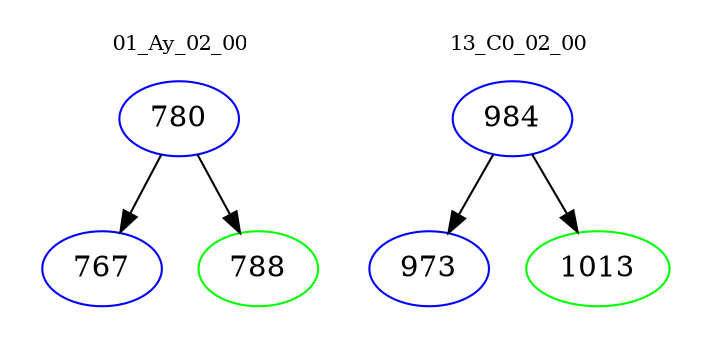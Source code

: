 digraph{
subgraph cluster_0 {
color = white
label = "01_Ay_02_00";
fontsize=10;
T0_780 [label="780", color="blue"]
T0_780 -> T0_767 [color="black"]
T0_767 [label="767", color="blue"]
T0_780 -> T0_788 [color="black"]
T0_788 [label="788", color="green"]
}
subgraph cluster_1 {
color = white
label = "13_C0_02_00";
fontsize=10;
T1_984 [label="984", color="blue"]
T1_984 -> T1_973 [color="black"]
T1_973 [label="973", color="blue"]
T1_984 -> T1_1013 [color="black"]
T1_1013 [label="1013", color="green"]
}
}
